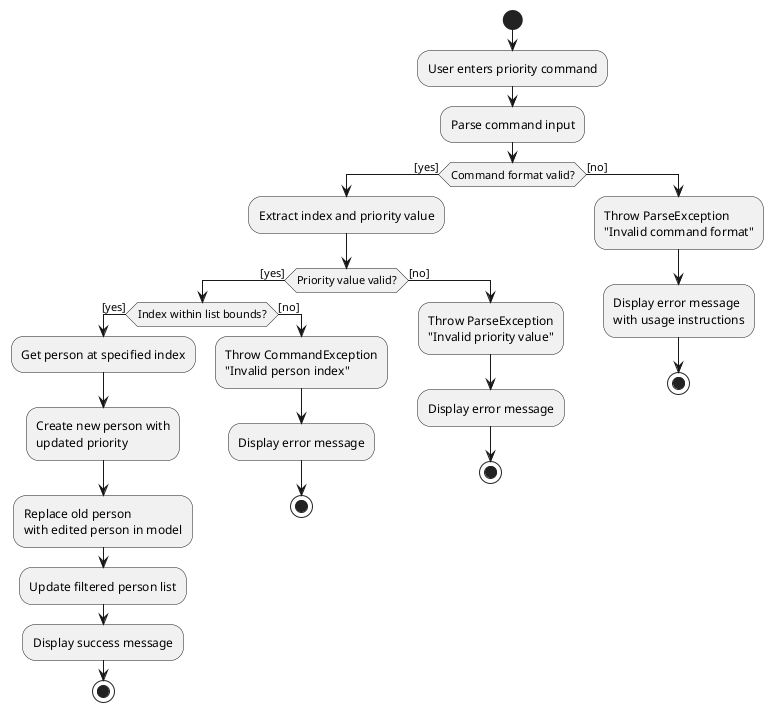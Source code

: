@startuml
start

:User enters priority command;

:Parse command input;

if (Command format valid?) then ([yes])
    :Extract index and priority value;

    if (Priority value valid?) then ([yes])
        if (Index within list bounds?) then ([yes])
            :Get person at specified index;

            :Create new person with
updated priority;

            :Replace old person
with edited person in model;

            :Update filtered person list;

            :Display success message;

            stop

        else ([no])
            :Throw CommandException
"Invalid person index";

            :Display error message;

            stop
        endif

    else ([no])
        :Throw ParseException
"Invalid priority value";

        :Display error message;

        stop
    endif

else ([no])
    :Throw ParseException
"Invalid command format";

    :Display error message
with usage instructions;

    stop
endif
@enduml
